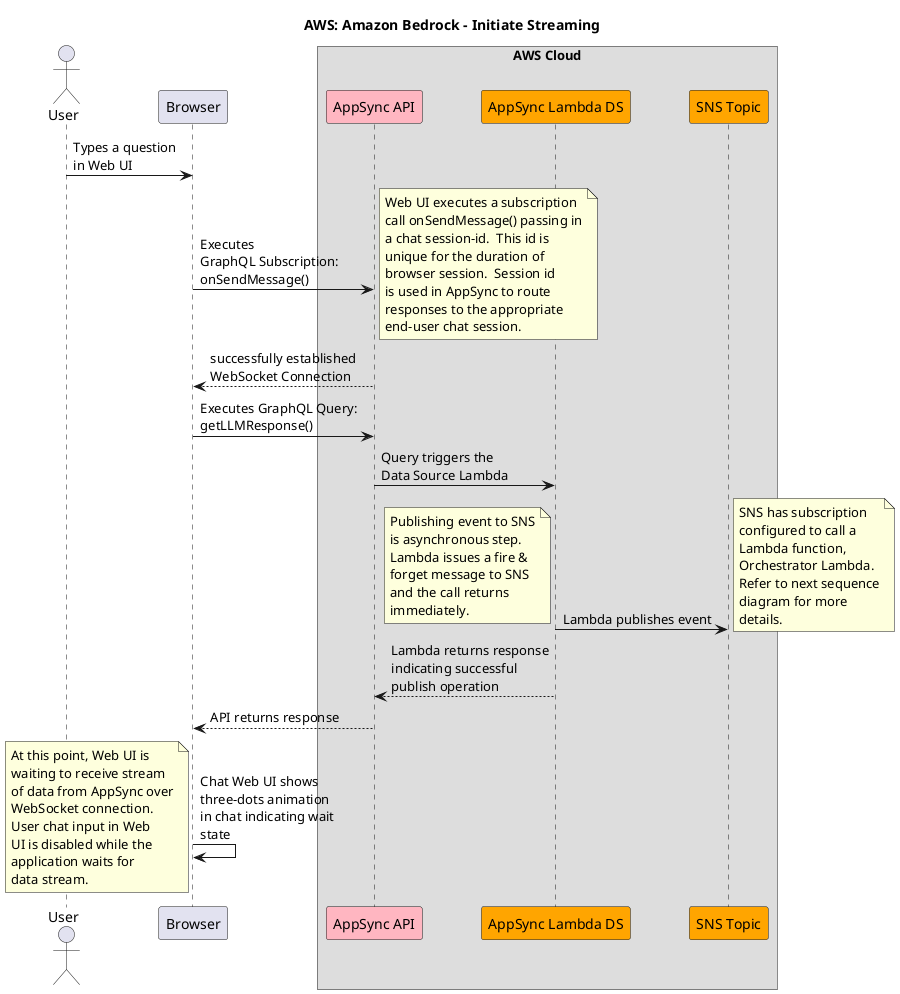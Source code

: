 // Copyright Amazon.com, Inc. or its affiliates. All Rights Reserved.
// SPDX-License-Identifier: MIT-0

@startuml amazon-connect-api-v0.0.2

skinparam BoxPadding 10
skinparam ParticipantPadding 5
skinparam ClassBackgroundColor #AliceBlue
skinparam Shadowing false

title AWS: Amazon Bedrock - Initiate Streaming

actor User
participant UserAgent as "Browser"
box "AWS Cloud"
    participant AppSyncAPI as "AppSync API" #LightPink
    participant AppSync_Lambda_DS as "AppSync Lambda DS" #Orange
    participant SNS as "SNS Topic" #Orange
end box

skinparam SequenceMessageAlign left

User -> UserAgent: Types a question\nin Web UI
UserAgent -> AppSyncAPI: Executes\nGraphQL Subscription:\nonSendMessage()
note right
  Web UI executes a subscription
  call onSendMessage() passing in
  a chat session-id.  This id is
  unique for the duration of
  browser session.  Session id 
  is used in AppSync to route
  responses to the appropriate
  end-user chat session.
end note

AppSyncAPI --> UserAgent: successfully established\nWebSocket Connection
UserAgent -> AppSyncAPI: Executes GraphQL Query:\ngetLLMResponse()
AppSyncAPI -> AppSync_Lambda_DS: Query triggers the \nData Source Lambda

AppSync_Lambda_DS -> SNS: Lambda publishes event
note left
  Publishing event to SNS
  is asynchronous step.
  Lambda issues a fire &
  forget message to SNS
  and the call returns
  immediately.
end note
note right
  SNS has subscription
  configured to call a
  Lambda function,
  Orchestrator Lambda.
  Refer to next sequence
  diagram for more
  details.
end note

AppSync_Lambda_DS --> AppSyncAPI: Lambda returns response\nindicating successful\npublish operation
AppSyncAPI --> UserAgent: API returns response
UserAgent -> UserAgent: Chat Web UI shows\nthree-dots animation\nin chat indicating wait\nstate
note left
  At this point, Web UI is
  waiting to receive stream
  of data from AppSync over
  WebSocket connection.
  User chat input in Web
  UI is disabled while the
  application waits for
  data stream.
end note

@enduml
